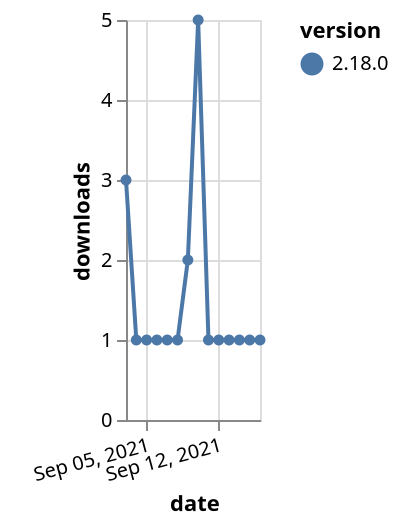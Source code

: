 {"$schema": "https://vega.github.io/schema/vega-lite/v5.json", "description": "A simple bar chart with embedded data.", "data": {"values": [{"date": "2021-09-03", "total": 531, "delta": 3, "version": "2.18.0"}, {"date": "2021-09-04", "total": 532, "delta": 1, "version": "2.18.0"}, {"date": "2021-09-05", "total": 533, "delta": 1, "version": "2.18.0"}, {"date": "2021-09-06", "total": 534, "delta": 1, "version": "2.18.0"}, {"date": "2021-09-07", "total": 535, "delta": 1, "version": "2.18.0"}, {"date": "2021-09-08", "total": 536, "delta": 1, "version": "2.18.0"}, {"date": "2021-09-09", "total": 538, "delta": 2, "version": "2.18.0"}, {"date": "2021-09-10", "total": 543, "delta": 5, "version": "2.18.0"}, {"date": "2021-09-11", "total": 544, "delta": 1, "version": "2.18.0"}, {"date": "2021-09-12", "total": 545, "delta": 1, "version": "2.18.0"}, {"date": "2021-09-13", "total": 546, "delta": 1, "version": "2.18.0"}, {"date": "2021-09-14", "total": 547, "delta": 1, "version": "2.18.0"}, {"date": "2021-09-15", "total": 548, "delta": 1, "version": "2.18.0"}, {"date": "2021-09-16", "total": 549, "delta": 1, "version": "2.18.0"}]}, "width": "container", "mark": {"type": "line", "point": {"filled": true}}, "encoding": {"x": {"field": "date", "type": "temporal", "timeUnit": "yearmonthdate", "title": "date", "axis": {"labelAngle": -15}}, "y": {"field": "delta", "type": "quantitative", "title": "downloads"}, "color": {"field": "version", "type": "nominal"}, "tooltip": {"field": "delta"}}}